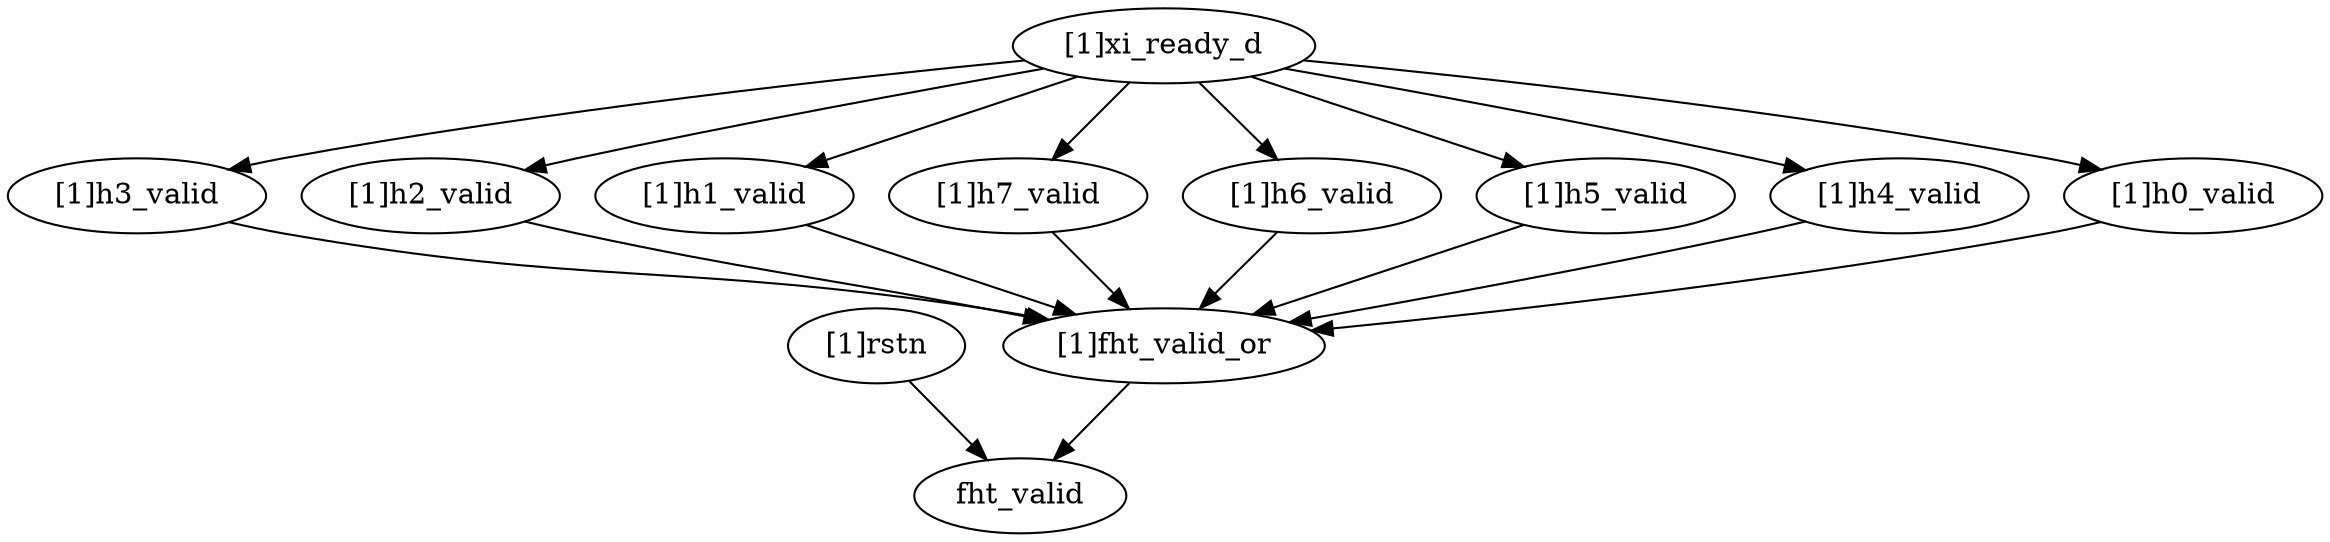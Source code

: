strict digraph "" {
	"[1]h3_valid"	 [complexity=11,
		importance=0.0206127299304,
		rank=0.00187388453913];
	"[1]fht_valid_or"	 [complexity=2,
		importance=0.0174204856194,
		rank=0.00871024280969];
	"[1]h3_valid" -> "[1]fht_valid_or";
	"[1]h2_valid"	 [complexity=11,
		importance=0.0206127299304,
		rank=0.00187388453913];
	"[1]h2_valid" -> "[1]fht_valid_or";
	"[1]h1_valid"	 [complexity=11,
		importance=0.0206127299304,
		rank=0.00187388453913];
	"[1]h1_valid" -> "[1]fht_valid_or";
	fht_valid	 [complexity=0,
		importance=0.00791786521981,
		rank=0.0];
	"[1]fht_valid_or" -> fht_valid;
	"[1]rstn"	 [complexity=1,
		importance=0.0189543554257,
		rank=0.0189543554257];
	"[1]rstn" -> fht_valid;
	"[1]h7_valid"	 [complexity=11,
		importance=0.0206127299304,
		rank=0.00187388453913];
	"[1]h7_valid" -> "[1]fht_valid_or";
	"[1]h6_valid"	 [complexity=11,
		importance=0.0206127299304,
		rank=0.00187388453913];
	"[1]h6_valid" -> "[1]fht_valid_or";
	"[1]h5_valid"	 [complexity=11,
		importance=0.0206127299304,
		rank=0.00187388453913];
	"[1]h5_valid" -> "[1]fht_valid_or";
	"[1]h4_valid"	 [complexity=11,
		importance=0.0206127299304,
		rank=0.00187388453913];
	"[1]h4_valid" -> "[1]fht_valid_or";
	"[1]h0_valid"	 [complexity=11,
		importance=0.0206127299304,
		rank=0.00187388453913];
	"[1]h0_valid" -> "[1]fht_valid_or";
	"[1]xi_ready_d"	 [complexity=13,
		importance=0.0241466825176,
		rank=0.00185743711673];
	"[1]xi_ready_d" -> "[1]h3_valid";
	"[1]xi_ready_d" -> "[1]h2_valid";
	"[1]xi_ready_d" -> "[1]h1_valid";
	"[1]xi_ready_d" -> "[1]h7_valid";
	"[1]xi_ready_d" -> "[1]h6_valid";
	"[1]xi_ready_d" -> "[1]h5_valid";
	"[1]xi_ready_d" -> "[1]h4_valid";
	"[1]xi_ready_d" -> "[1]h0_valid";
}
